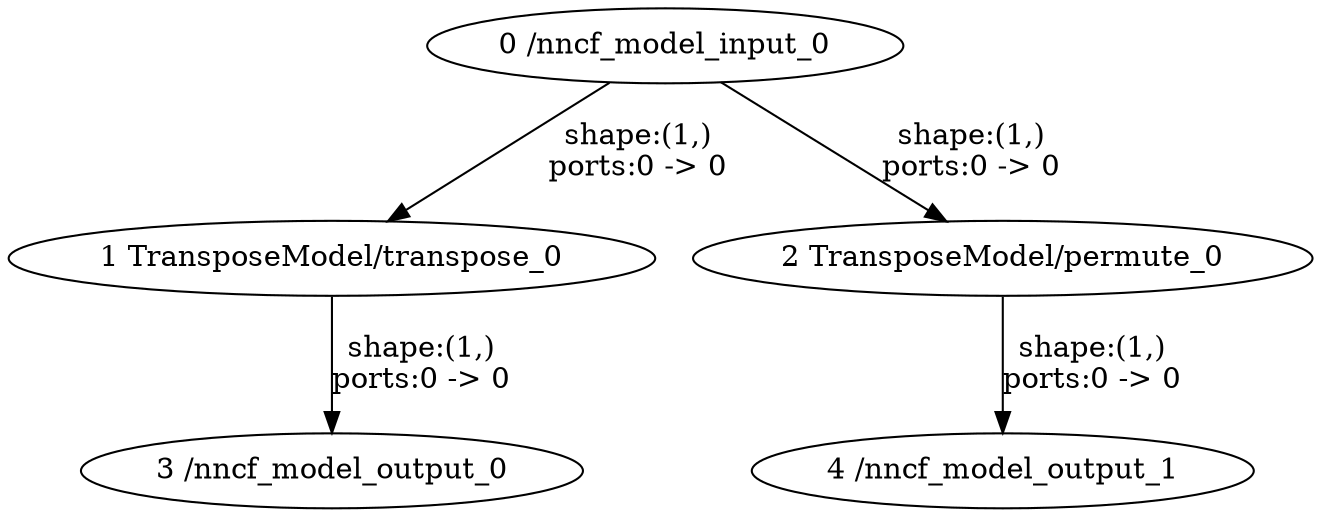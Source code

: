 strict digraph  {
"0 /nncf_model_input_0" [id=0, type=nncf_model_input];
"1 TransposeModel/transpose_0" [id=1, type=transpose];
"2 TransposeModel/permute_0" [id=2, type=permute];
"3 /nncf_model_output_0" [id=3, type=nncf_model_output];
"4 /nncf_model_output_1" [id=4, type=nncf_model_output];
"0 /nncf_model_input_0" -> "1 TransposeModel/transpose_0"  [label="shape:(1,)\nports:0 -> 0", style=solid];
"0 /nncf_model_input_0" -> "2 TransposeModel/permute_0"  [label="shape:(1,)\nports:0 -> 0", style=solid];
"1 TransposeModel/transpose_0" -> "3 /nncf_model_output_0"  [label="shape:(1,)\nports:0 -> 0", style=solid];
"2 TransposeModel/permute_0" -> "4 /nncf_model_output_1"  [label="shape:(1,)\nports:0 -> 0", style=solid];
}
